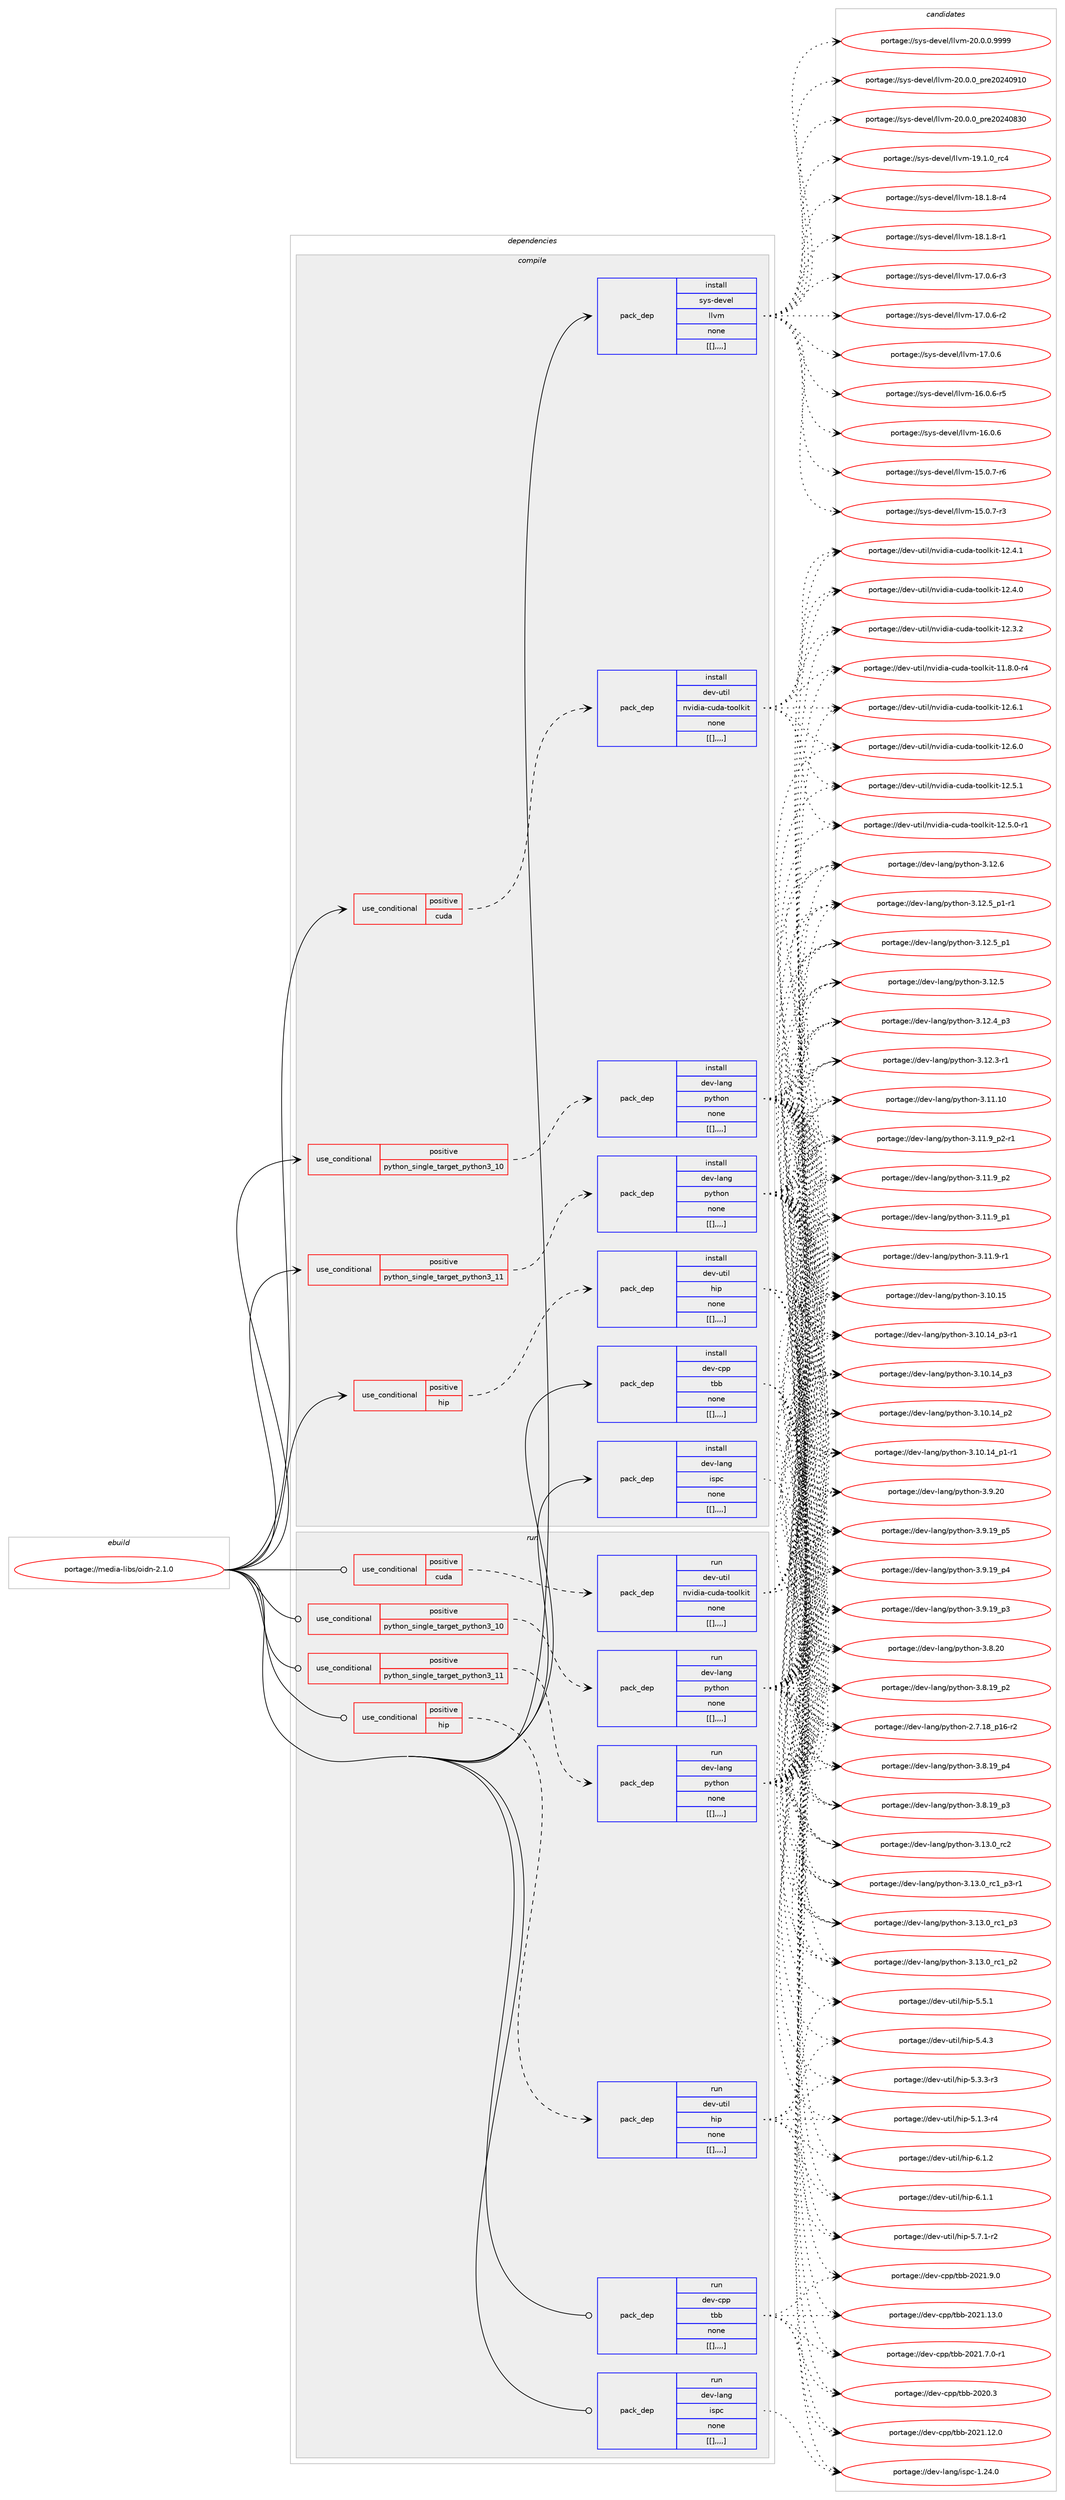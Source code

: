 digraph prolog {

# *************
# Graph options
# *************

newrank=true;
concentrate=true;
compound=true;
graph [rankdir=LR,fontname=Helvetica,fontsize=10,ranksep=1.5];#, ranksep=2.5, nodesep=0.2];
edge  [arrowhead=vee];
node  [fontname=Helvetica,fontsize=10];

# **********
# The ebuild
# **********

subgraph cluster_leftcol {
color=gray;
label=<<i>ebuild</i>>;
id [label="portage://media-libs/oidn-2.1.0", color=red, width=4, href="../media-libs/oidn-2.1.0.svg"];
}

# ****************
# The dependencies
# ****************

subgraph cluster_midcol {
color=gray;
label=<<i>dependencies</i>>;
subgraph cluster_compile {
fillcolor="#eeeeee";
style=filled;
label=<<i>compile</i>>;
subgraph cond80650 {
dependency320411 [label=<<TABLE BORDER="0" CELLBORDER="1" CELLSPACING="0" CELLPADDING="4"><TR><TD ROWSPAN="3" CELLPADDING="10">use_conditional</TD></TR><TR><TD>positive</TD></TR><TR><TD>cuda</TD></TR></TABLE>>, shape=none, color=red];
subgraph pack237226 {
dependency320412 [label=<<TABLE BORDER="0" CELLBORDER="1" CELLSPACING="0" CELLPADDING="4" WIDTH="220"><TR><TD ROWSPAN="6" CELLPADDING="30">pack_dep</TD></TR><TR><TD WIDTH="110">install</TD></TR><TR><TD>dev-util</TD></TR><TR><TD>nvidia-cuda-toolkit</TD></TR><TR><TD>none</TD></TR><TR><TD>[[],,,,]</TD></TR></TABLE>>, shape=none, color=blue];
}
dependency320411:e -> dependency320412:w [weight=20,style="dashed",arrowhead="vee"];
}
id:e -> dependency320411:w [weight=20,style="solid",arrowhead="vee"];
subgraph cond80651 {
dependency320413 [label=<<TABLE BORDER="0" CELLBORDER="1" CELLSPACING="0" CELLPADDING="4"><TR><TD ROWSPAN="3" CELLPADDING="10">use_conditional</TD></TR><TR><TD>positive</TD></TR><TR><TD>hip</TD></TR></TABLE>>, shape=none, color=red];
subgraph pack237227 {
dependency320414 [label=<<TABLE BORDER="0" CELLBORDER="1" CELLSPACING="0" CELLPADDING="4" WIDTH="220"><TR><TD ROWSPAN="6" CELLPADDING="30">pack_dep</TD></TR><TR><TD WIDTH="110">install</TD></TR><TR><TD>dev-util</TD></TR><TR><TD>hip</TD></TR><TR><TD>none</TD></TR><TR><TD>[[],,,,]</TD></TR></TABLE>>, shape=none, color=blue];
}
dependency320413:e -> dependency320414:w [weight=20,style="dashed",arrowhead="vee"];
}
id:e -> dependency320413:w [weight=20,style="solid",arrowhead="vee"];
subgraph cond80652 {
dependency320415 [label=<<TABLE BORDER="0" CELLBORDER="1" CELLSPACING="0" CELLPADDING="4"><TR><TD ROWSPAN="3" CELLPADDING="10">use_conditional</TD></TR><TR><TD>positive</TD></TR><TR><TD>python_single_target_python3_10</TD></TR></TABLE>>, shape=none, color=red];
subgraph pack237228 {
dependency320416 [label=<<TABLE BORDER="0" CELLBORDER="1" CELLSPACING="0" CELLPADDING="4" WIDTH="220"><TR><TD ROWSPAN="6" CELLPADDING="30">pack_dep</TD></TR><TR><TD WIDTH="110">install</TD></TR><TR><TD>dev-lang</TD></TR><TR><TD>python</TD></TR><TR><TD>none</TD></TR><TR><TD>[[],,,,]</TD></TR></TABLE>>, shape=none, color=blue];
}
dependency320415:e -> dependency320416:w [weight=20,style="dashed",arrowhead="vee"];
}
id:e -> dependency320415:w [weight=20,style="solid",arrowhead="vee"];
subgraph cond80653 {
dependency320417 [label=<<TABLE BORDER="0" CELLBORDER="1" CELLSPACING="0" CELLPADDING="4"><TR><TD ROWSPAN="3" CELLPADDING="10">use_conditional</TD></TR><TR><TD>positive</TD></TR><TR><TD>python_single_target_python3_11</TD></TR></TABLE>>, shape=none, color=red];
subgraph pack237229 {
dependency320418 [label=<<TABLE BORDER="0" CELLBORDER="1" CELLSPACING="0" CELLPADDING="4" WIDTH="220"><TR><TD ROWSPAN="6" CELLPADDING="30">pack_dep</TD></TR><TR><TD WIDTH="110">install</TD></TR><TR><TD>dev-lang</TD></TR><TR><TD>python</TD></TR><TR><TD>none</TD></TR><TR><TD>[[],,,,]</TD></TR></TABLE>>, shape=none, color=blue];
}
dependency320417:e -> dependency320418:w [weight=20,style="dashed",arrowhead="vee"];
}
id:e -> dependency320417:w [weight=20,style="solid",arrowhead="vee"];
subgraph pack237230 {
dependency320419 [label=<<TABLE BORDER="0" CELLBORDER="1" CELLSPACING="0" CELLPADDING="4" WIDTH="220"><TR><TD ROWSPAN="6" CELLPADDING="30">pack_dep</TD></TR><TR><TD WIDTH="110">install</TD></TR><TR><TD>dev-cpp</TD></TR><TR><TD>tbb</TD></TR><TR><TD>none</TD></TR><TR><TD>[[],,,,]</TD></TR></TABLE>>, shape=none, color=blue];
}
id:e -> dependency320419:w [weight=20,style="solid",arrowhead="vee"];
subgraph pack237231 {
dependency320420 [label=<<TABLE BORDER="0" CELLBORDER="1" CELLSPACING="0" CELLPADDING="4" WIDTH="220"><TR><TD ROWSPAN="6" CELLPADDING="30">pack_dep</TD></TR><TR><TD WIDTH="110">install</TD></TR><TR><TD>dev-lang</TD></TR><TR><TD>ispc</TD></TR><TR><TD>none</TD></TR><TR><TD>[[],,,,]</TD></TR></TABLE>>, shape=none, color=blue];
}
id:e -> dependency320420:w [weight=20,style="solid",arrowhead="vee"];
subgraph pack237232 {
dependency320421 [label=<<TABLE BORDER="0" CELLBORDER="1" CELLSPACING="0" CELLPADDING="4" WIDTH="220"><TR><TD ROWSPAN="6" CELLPADDING="30">pack_dep</TD></TR><TR><TD WIDTH="110">install</TD></TR><TR><TD>sys-devel</TD></TR><TR><TD>llvm</TD></TR><TR><TD>none</TD></TR><TR><TD>[[],,,,]</TD></TR></TABLE>>, shape=none, color=blue];
}
id:e -> dependency320421:w [weight=20,style="solid",arrowhead="vee"];
}
subgraph cluster_compileandrun {
fillcolor="#eeeeee";
style=filled;
label=<<i>compile and run</i>>;
}
subgraph cluster_run {
fillcolor="#eeeeee";
style=filled;
label=<<i>run</i>>;
subgraph cond80654 {
dependency320422 [label=<<TABLE BORDER="0" CELLBORDER="1" CELLSPACING="0" CELLPADDING="4"><TR><TD ROWSPAN="3" CELLPADDING="10">use_conditional</TD></TR><TR><TD>positive</TD></TR><TR><TD>cuda</TD></TR></TABLE>>, shape=none, color=red];
subgraph pack237233 {
dependency320423 [label=<<TABLE BORDER="0" CELLBORDER="1" CELLSPACING="0" CELLPADDING="4" WIDTH="220"><TR><TD ROWSPAN="6" CELLPADDING="30">pack_dep</TD></TR><TR><TD WIDTH="110">run</TD></TR><TR><TD>dev-util</TD></TR><TR><TD>nvidia-cuda-toolkit</TD></TR><TR><TD>none</TD></TR><TR><TD>[[],,,,]</TD></TR></TABLE>>, shape=none, color=blue];
}
dependency320422:e -> dependency320423:w [weight=20,style="dashed",arrowhead="vee"];
}
id:e -> dependency320422:w [weight=20,style="solid",arrowhead="odot"];
subgraph cond80655 {
dependency320424 [label=<<TABLE BORDER="0" CELLBORDER="1" CELLSPACING="0" CELLPADDING="4"><TR><TD ROWSPAN="3" CELLPADDING="10">use_conditional</TD></TR><TR><TD>positive</TD></TR><TR><TD>hip</TD></TR></TABLE>>, shape=none, color=red];
subgraph pack237234 {
dependency320425 [label=<<TABLE BORDER="0" CELLBORDER="1" CELLSPACING="0" CELLPADDING="4" WIDTH="220"><TR><TD ROWSPAN="6" CELLPADDING="30">pack_dep</TD></TR><TR><TD WIDTH="110">run</TD></TR><TR><TD>dev-util</TD></TR><TR><TD>hip</TD></TR><TR><TD>none</TD></TR><TR><TD>[[],,,,]</TD></TR></TABLE>>, shape=none, color=blue];
}
dependency320424:e -> dependency320425:w [weight=20,style="dashed",arrowhead="vee"];
}
id:e -> dependency320424:w [weight=20,style="solid",arrowhead="odot"];
subgraph cond80656 {
dependency320426 [label=<<TABLE BORDER="0" CELLBORDER="1" CELLSPACING="0" CELLPADDING="4"><TR><TD ROWSPAN="3" CELLPADDING="10">use_conditional</TD></TR><TR><TD>positive</TD></TR><TR><TD>python_single_target_python3_10</TD></TR></TABLE>>, shape=none, color=red];
subgraph pack237235 {
dependency320427 [label=<<TABLE BORDER="0" CELLBORDER="1" CELLSPACING="0" CELLPADDING="4" WIDTH="220"><TR><TD ROWSPAN="6" CELLPADDING="30">pack_dep</TD></TR><TR><TD WIDTH="110">run</TD></TR><TR><TD>dev-lang</TD></TR><TR><TD>python</TD></TR><TR><TD>none</TD></TR><TR><TD>[[],,,,]</TD></TR></TABLE>>, shape=none, color=blue];
}
dependency320426:e -> dependency320427:w [weight=20,style="dashed",arrowhead="vee"];
}
id:e -> dependency320426:w [weight=20,style="solid",arrowhead="odot"];
subgraph cond80657 {
dependency320428 [label=<<TABLE BORDER="0" CELLBORDER="1" CELLSPACING="0" CELLPADDING="4"><TR><TD ROWSPAN="3" CELLPADDING="10">use_conditional</TD></TR><TR><TD>positive</TD></TR><TR><TD>python_single_target_python3_11</TD></TR></TABLE>>, shape=none, color=red];
subgraph pack237236 {
dependency320429 [label=<<TABLE BORDER="0" CELLBORDER="1" CELLSPACING="0" CELLPADDING="4" WIDTH="220"><TR><TD ROWSPAN="6" CELLPADDING="30">pack_dep</TD></TR><TR><TD WIDTH="110">run</TD></TR><TR><TD>dev-lang</TD></TR><TR><TD>python</TD></TR><TR><TD>none</TD></TR><TR><TD>[[],,,,]</TD></TR></TABLE>>, shape=none, color=blue];
}
dependency320428:e -> dependency320429:w [weight=20,style="dashed",arrowhead="vee"];
}
id:e -> dependency320428:w [weight=20,style="solid",arrowhead="odot"];
subgraph pack237237 {
dependency320430 [label=<<TABLE BORDER="0" CELLBORDER="1" CELLSPACING="0" CELLPADDING="4" WIDTH="220"><TR><TD ROWSPAN="6" CELLPADDING="30">pack_dep</TD></TR><TR><TD WIDTH="110">run</TD></TR><TR><TD>dev-cpp</TD></TR><TR><TD>tbb</TD></TR><TR><TD>none</TD></TR><TR><TD>[[],,,,]</TD></TR></TABLE>>, shape=none, color=blue];
}
id:e -> dependency320430:w [weight=20,style="solid",arrowhead="odot"];
subgraph pack237238 {
dependency320431 [label=<<TABLE BORDER="0" CELLBORDER="1" CELLSPACING="0" CELLPADDING="4" WIDTH="220"><TR><TD ROWSPAN="6" CELLPADDING="30">pack_dep</TD></TR><TR><TD WIDTH="110">run</TD></TR><TR><TD>dev-lang</TD></TR><TR><TD>ispc</TD></TR><TR><TD>none</TD></TR><TR><TD>[[],,,,]</TD></TR></TABLE>>, shape=none, color=blue];
}
id:e -> dependency320431:w [weight=20,style="solid",arrowhead="odot"];
}
}

# **************
# The candidates
# **************

subgraph cluster_choices {
rank=same;
color=gray;
label=<<i>candidates</i>>;

subgraph choice237226 {
color=black;
nodesep=1;
choice1001011184511711610510847110118105100105974599117100974511611111110810710511645495046544649 [label="portage://dev-util/nvidia-cuda-toolkit-12.6.1", color=red, width=4,href="../dev-util/nvidia-cuda-toolkit-12.6.1.svg"];
choice1001011184511711610510847110118105100105974599117100974511611111110810710511645495046544648 [label="portage://dev-util/nvidia-cuda-toolkit-12.6.0", color=red, width=4,href="../dev-util/nvidia-cuda-toolkit-12.6.0.svg"];
choice1001011184511711610510847110118105100105974599117100974511611111110810710511645495046534649 [label="portage://dev-util/nvidia-cuda-toolkit-12.5.1", color=red, width=4,href="../dev-util/nvidia-cuda-toolkit-12.5.1.svg"];
choice10010111845117116105108471101181051001059745991171009745116111111108107105116454950465346484511449 [label="portage://dev-util/nvidia-cuda-toolkit-12.5.0-r1", color=red, width=4,href="../dev-util/nvidia-cuda-toolkit-12.5.0-r1.svg"];
choice1001011184511711610510847110118105100105974599117100974511611111110810710511645495046524649 [label="portage://dev-util/nvidia-cuda-toolkit-12.4.1", color=red, width=4,href="../dev-util/nvidia-cuda-toolkit-12.4.1.svg"];
choice1001011184511711610510847110118105100105974599117100974511611111110810710511645495046524648 [label="portage://dev-util/nvidia-cuda-toolkit-12.4.0", color=red, width=4,href="../dev-util/nvidia-cuda-toolkit-12.4.0.svg"];
choice1001011184511711610510847110118105100105974599117100974511611111110810710511645495046514650 [label="portage://dev-util/nvidia-cuda-toolkit-12.3.2", color=red, width=4,href="../dev-util/nvidia-cuda-toolkit-12.3.2.svg"];
choice10010111845117116105108471101181051001059745991171009745116111111108107105116454949465646484511452 [label="portage://dev-util/nvidia-cuda-toolkit-11.8.0-r4", color=red, width=4,href="../dev-util/nvidia-cuda-toolkit-11.8.0-r4.svg"];
dependency320412:e -> choice1001011184511711610510847110118105100105974599117100974511611111110810710511645495046544649:w [style=dotted,weight="100"];
dependency320412:e -> choice1001011184511711610510847110118105100105974599117100974511611111110810710511645495046544648:w [style=dotted,weight="100"];
dependency320412:e -> choice1001011184511711610510847110118105100105974599117100974511611111110810710511645495046534649:w [style=dotted,weight="100"];
dependency320412:e -> choice10010111845117116105108471101181051001059745991171009745116111111108107105116454950465346484511449:w [style=dotted,weight="100"];
dependency320412:e -> choice1001011184511711610510847110118105100105974599117100974511611111110810710511645495046524649:w [style=dotted,weight="100"];
dependency320412:e -> choice1001011184511711610510847110118105100105974599117100974511611111110810710511645495046524648:w [style=dotted,weight="100"];
dependency320412:e -> choice1001011184511711610510847110118105100105974599117100974511611111110810710511645495046514650:w [style=dotted,weight="100"];
dependency320412:e -> choice10010111845117116105108471101181051001059745991171009745116111111108107105116454949465646484511452:w [style=dotted,weight="100"];
}
subgraph choice237227 {
color=black;
nodesep=1;
choice1001011184511711610510847104105112455446494650 [label="portage://dev-util/hip-6.1.2", color=red, width=4,href="../dev-util/hip-6.1.2.svg"];
choice1001011184511711610510847104105112455446494649 [label="portage://dev-util/hip-6.1.1", color=red, width=4,href="../dev-util/hip-6.1.1.svg"];
choice10010111845117116105108471041051124553465546494511450 [label="portage://dev-util/hip-5.7.1-r2", color=red, width=4,href="../dev-util/hip-5.7.1-r2.svg"];
choice1001011184511711610510847104105112455346534649 [label="portage://dev-util/hip-5.5.1", color=red, width=4,href="../dev-util/hip-5.5.1.svg"];
choice1001011184511711610510847104105112455346524651 [label="portage://dev-util/hip-5.4.3", color=red, width=4,href="../dev-util/hip-5.4.3.svg"];
choice10010111845117116105108471041051124553465146514511451 [label="portage://dev-util/hip-5.3.3-r3", color=red, width=4,href="../dev-util/hip-5.3.3-r3.svg"];
choice10010111845117116105108471041051124553464946514511452 [label="portage://dev-util/hip-5.1.3-r4", color=red, width=4,href="../dev-util/hip-5.1.3-r4.svg"];
dependency320414:e -> choice1001011184511711610510847104105112455446494650:w [style=dotted,weight="100"];
dependency320414:e -> choice1001011184511711610510847104105112455446494649:w [style=dotted,weight="100"];
dependency320414:e -> choice10010111845117116105108471041051124553465546494511450:w [style=dotted,weight="100"];
dependency320414:e -> choice1001011184511711610510847104105112455346534649:w [style=dotted,weight="100"];
dependency320414:e -> choice1001011184511711610510847104105112455346524651:w [style=dotted,weight="100"];
dependency320414:e -> choice10010111845117116105108471041051124553465146514511451:w [style=dotted,weight="100"];
dependency320414:e -> choice10010111845117116105108471041051124553464946514511452:w [style=dotted,weight="100"];
}
subgraph choice237228 {
color=black;
nodesep=1;
choice10010111845108971101034711212111610411111045514649514648951149950 [label="portage://dev-lang/python-3.13.0_rc2", color=red, width=4,href="../dev-lang/python-3.13.0_rc2.svg"];
choice1001011184510897110103471121211161041111104551464951464895114994995112514511449 [label="portage://dev-lang/python-3.13.0_rc1_p3-r1", color=red, width=4,href="../dev-lang/python-3.13.0_rc1_p3-r1.svg"];
choice100101118451089711010347112121116104111110455146495146489511499499511251 [label="portage://dev-lang/python-3.13.0_rc1_p3", color=red, width=4,href="../dev-lang/python-3.13.0_rc1_p3.svg"];
choice100101118451089711010347112121116104111110455146495146489511499499511250 [label="portage://dev-lang/python-3.13.0_rc1_p2", color=red, width=4,href="../dev-lang/python-3.13.0_rc1_p2.svg"];
choice10010111845108971101034711212111610411111045514649504654 [label="portage://dev-lang/python-3.12.6", color=red, width=4,href="../dev-lang/python-3.12.6.svg"];
choice1001011184510897110103471121211161041111104551464950465395112494511449 [label="portage://dev-lang/python-3.12.5_p1-r1", color=red, width=4,href="../dev-lang/python-3.12.5_p1-r1.svg"];
choice100101118451089711010347112121116104111110455146495046539511249 [label="portage://dev-lang/python-3.12.5_p1", color=red, width=4,href="../dev-lang/python-3.12.5_p1.svg"];
choice10010111845108971101034711212111610411111045514649504653 [label="portage://dev-lang/python-3.12.5", color=red, width=4,href="../dev-lang/python-3.12.5.svg"];
choice100101118451089711010347112121116104111110455146495046529511251 [label="portage://dev-lang/python-3.12.4_p3", color=red, width=4,href="../dev-lang/python-3.12.4_p3.svg"];
choice100101118451089711010347112121116104111110455146495046514511449 [label="portage://dev-lang/python-3.12.3-r1", color=red, width=4,href="../dev-lang/python-3.12.3-r1.svg"];
choice1001011184510897110103471121211161041111104551464949464948 [label="portage://dev-lang/python-3.11.10", color=red, width=4,href="../dev-lang/python-3.11.10.svg"];
choice1001011184510897110103471121211161041111104551464949465795112504511449 [label="portage://dev-lang/python-3.11.9_p2-r1", color=red, width=4,href="../dev-lang/python-3.11.9_p2-r1.svg"];
choice100101118451089711010347112121116104111110455146494946579511250 [label="portage://dev-lang/python-3.11.9_p2", color=red, width=4,href="../dev-lang/python-3.11.9_p2.svg"];
choice100101118451089711010347112121116104111110455146494946579511249 [label="portage://dev-lang/python-3.11.9_p1", color=red, width=4,href="../dev-lang/python-3.11.9_p1.svg"];
choice100101118451089711010347112121116104111110455146494946574511449 [label="portage://dev-lang/python-3.11.9-r1", color=red, width=4,href="../dev-lang/python-3.11.9-r1.svg"];
choice1001011184510897110103471121211161041111104551464948464953 [label="portage://dev-lang/python-3.10.15", color=red, width=4,href="../dev-lang/python-3.10.15.svg"];
choice100101118451089711010347112121116104111110455146494846495295112514511449 [label="portage://dev-lang/python-3.10.14_p3-r1", color=red, width=4,href="../dev-lang/python-3.10.14_p3-r1.svg"];
choice10010111845108971101034711212111610411111045514649484649529511251 [label="portage://dev-lang/python-3.10.14_p3", color=red, width=4,href="../dev-lang/python-3.10.14_p3.svg"];
choice10010111845108971101034711212111610411111045514649484649529511250 [label="portage://dev-lang/python-3.10.14_p2", color=red, width=4,href="../dev-lang/python-3.10.14_p2.svg"];
choice100101118451089711010347112121116104111110455146494846495295112494511449 [label="portage://dev-lang/python-3.10.14_p1-r1", color=red, width=4,href="../dev-lang/python-3.10.14_p1-r1.svg"];
choice10010111845108971101034711212111610411111045514657465048 [label="portage://dev-lang/python-3.9.20", color=red, width=4,href="../dev-lang/python-3.9.20.svg"];
choice100101118451089711010347112121116104111110455146574649579511253 [label="portage://dev-lang/python-3.9.19_p5", color=red, width=4,href="../dev-lang/python-3.9.19_p5.svg"];
choice100101118451089711010347112121116104111110455146574649579511252 [label="portage://dev-lang/python-3.9.19_p4", color=red, width=4,href="../dev-lang/python-3.9.19_p4.svg"];
choice100101118451089711010347112121116104111110455146574649579511251 [label="portage://dev-lang/python-3.9.19_p3", color=red, width=4,href="../dev-lang/python-3.9.19_p3.svg"];
choice10010111845108971101034711212111610411111045514656465048 [label="portage://dev-lang/python-3.8.20", color=red, width=4,href="../dev-lang/python-3.8.20.svg"];
choice100101118451089711010347112121116104111110455146564649579511252 [label="portage://dev-lang/python-3.8.19_p4", color=red, width=4,href="../dev-lang/python-3.8.19_p4.svg"];
choice100101118451089711010347112121116104111110455146564649579511251 [label="portage://dev-lang/python-3.8.19_p3", color=red, width=4,href="../dev-lang/python-3.8.19_p3.svg"];
choice100101118451089711010347112121116104111110455146564649579511250 [label="portage://dev-lang/python-3.8.19_p2", color=red, width=4,href="../dev-lang/python-3.8.19_p2.svg"];
choice100101118451089711010347112121116104111110455046554649569511249544511450 [label="portage://dev-lang/python-2.7.18_p16-r2", color=red, width=4,href="../dev-lang/python-2.7.18_p16-r2.svg"];
dependency320416:e -> choice10010111845108971101034711212111610411111045514649514648951149950:w [style=dotted,weight="100"];
dependency320416:e -> choice1001011184510897110103471121211161041111104551464951464895114994995112514511449:w [style=dotted,weight="100"];
dependency320416:e -> choice100101118451089711010347112121116104111110455146495146489511499499511251:w [style=dotted,weight="100"];
dependency320416:e -> choice100101118451089711010347112121116104111110455146495146489511499499511250:w [style=dotted,weight="100"];
dependency320416:e -> choice10010111845108971101034711212111610411111045514649504654:w [style=dotted,weight="100"];
dependency320416:e -> choice1001011184510897110103471121211161041111104551464950465395112494511449:w [style=dotted,weight="100"];
dependency320416:e -> choice100101118451089711010347112121116104111110455146495046539511249:w [style=dotted,weight="100"];
dependency320416:e -> choice10010111845108971101034711212111610411111045514649504653:w [style=dotted,weight="100"];
dependency320416:e -> choice100101118451089711010347112121116104111110455146495046529511251:w [style=dotted,weight="100"];
dependency320416:e -> choice100101118451089711010347112121116104111110455146495046514511449:w [style=dotted,weight="100"];
dependency320416:e -> choice1001011184510897110103471121211161041111104551464949464948:w [style=dotted,weight="100"];
dependency320416:e -> choice1001011184510897110103471121211161041111104551464949465795112504511449:w [style=dotted,weight="100"];
dependency320416:e -> choice100101118451089711010347112121116104111110455146494946579511250:w [style=dotted,weight="100"];
dependency320416:e -> choice100101118451089711010347112121116104111110455146494946579511249:w [style=dotted,weight="100"];
dependency320416:e -> choice100101118451089711010347112121116104111110455146494946574511449:w [style=dotted,weight="100"];
dependency320416:e -> choice1001011184510897110103471121211161041111104551464948464953:w [style=dotted,weight="100"];
dependency320416:e -> choice100101118451089711010347112121116104111110455146494846495295112514511449:w [style=dotted,weight="100"];
dependency320416:e -> choice10010111845108971101034711212111610411111045514649484649529511251:w [style=dotted,weight="100"];
dependency320416:e -> choice10010111845108971101034711212111610411111045514649484649529511250:w [style=dotted,weight="100"];
dependency320416:e -> choice100101118451089711010347112121116104111110455146494846495295112494511449:w [style=dotted,weight="100"];
dependency320416:e -> choice10010111845108971101034711212111610411111045514657465048:w [style=dotted,weight="100"];
dependency320416:e -> choice100101118451089711010347112121116104111110455146574649579511253:w [style=dotted,weight="100"];
dependency320416:e -> choice100101118451089711010347112121116104111110455146574649579511252:w [style=dotted,weight="100"];
dependency320416:e -> choice100101118451089711010347112121116104111110455146574649579511251:w [style=dotted,weight="100"];
dependency320416:e -> choice10010111845108971101034711212111610411111045514656465048:w [style=dotted,weight="100"];
dependency320416:e -> choice100101118451089711010347112121116104111110455146564649579511252:w [style=dotted,weight="100"];
dependency320416:e -> choice100101118451089711010347112121116104111110455146564649579511251:w [style=dotted,weight="100"];
dependency320416:e -> choice100101118451089711010347112121116104111110455146564649579511250:w [style=dotted,weight="100"];
dependency320416:e -> choice100101118451089711010347112121116104111110455046554649569511249544511450:w [style=dotted,weight="100"];
}
subgraph choice237229 {
color=black;
nodesep=1;
choice10010111845108971101034711212111610411111045514649514648951149950 [label="portage://dev-lang/python-3.13.0_rc2", color=red, width=4,href="../dev-lang/python-3.13.0_rc2.svg"];
choice1001011184510897110103471121211161041111104551464951464895114994995112514511449 [label="portage://dev-lang/python-3.13.0_rc1_p3-r1", color=red, width=4,href="../dev-lang/python-3.13.0_rc1_p3-r1.svg"];
choice100101118451089711010347112121116104111110455146495146489511499499511251 [label="portage://dev-lang/python-3.13.0_rc1_p3", color=red, width=4,href="../dev-lang/python-3.13.0_rc1_p3.svg"];
choice100101118451089711010347112121116104111110455146495146489511499499511250 [label="portage://dev-lang/python-3.13.0_rc1_p2", color=red, width=4,href="../dev-lang/python-3.13.0_rc1_p2.svg"];
choice10010111845108971101034711212111610411111045514649504654 [label="portage://dev-lang/python-3.12.6", color=red, width=4,href="../dev-lang/python-3.12.6.svg"];
choice1001011184510897110103471121211161041111104551464950465395112494511449 [label="portage://dev-lang/python-3.12.5_p1-r1", color=red, width=4,href="../dev-lang/python-3.12.5_p1-r1.svg"];
choice100101118451089711010347112121116104111110455146495046539511249 [label="portage://dev-lang/python-3.12.5_p1", color=red, width=4,href="../dev-lang/python-3.12.5_p1.svg"];
choice10010111845108971101034711212111610411111045514649504653 [label="portage://dev-lang/python-3.12.5", color=red, width=4,href="../dev-lang/python-3.12.5.svg"];
choice100101118451089711010347112121116104111110455146495046529511251 [label="portage://dev-lang/python-3.12.4_p3", color=red, width=4,href="../dev-lang/python-3.12.4_p3.svg"];
choice100101118451089711010347112121116104111110455146495046514511449 [label="portage://dev-lang/python-3.12.3-r1", color=red, width=4,href="../dev-lang/python-3.12.3-r1.svg"];
choice1001011184510897110103471121211161041111104551464949464948 [label="portage://dev-lang/python-3.11.10", color=red, width=4,href="../dev-lang/python-3.11.10.svg"];
choice1001011184510897110103471121211161041111104551464949465795112504511449 [label="portage://dev-lang/python-3.11.9_p2-r1", color=red, width=4,href="../dev-lang/python-3.11.9_p2-r1.svg"];
choice100101118451089711010347112121116104111110455146494946579511250 [label="portage://dev-lang/python-3.11.9_p2", color=red, width=4,href="../dev-lang/python-3.11.9_p2.svg"];
choice100101118451089711010347112121116104111110455146494946579511249 [label="portage://dev-lang/python-3.11.9_p1", color=red, width=4,href="../dev-lang/python-3.11.9_p1.svg"];
choice100101118451089711010347112121116104111110455146494946574511449 [label="portage://dev-lang/python-3.11.9-r1", color=red, width=4,href="../dev-lang/python-3.11.9-r1.svg"];
choice1001011184510897110103471121211161041111104551464948464953 [label="portage://dev-lang/python-3.10.15", color=red, width=4,href="../dev-lang/python-3.10.15.svg"];
choice100101118451089711010347112121116104111110455146494846495295112514511449 [label="portage://dev-lang/python-3.10.14_p3-r1", color=red, width=4,href="../dev-lang/python-3.10.14_p3-r1.svg"];
choice10010111845108971101034711212111610411111045514649484649529511251 [label="portage://dev-lang/python-3.10.14_p3", color=red, width=4,href="../dev-lang/python-3.10.14_p3.svg"];
choice10010111845108971101034711212111610411111045514649484649529511250 [label="portage://dev-lang/python-3.10.14_p2", color=red, width=4,href="../dev-lang/python-3.10.14_p2.svg"];
choice100101118451089711010347112121116104111110455146494846495295112494511449 [label="portage://dev-lang/python-3.10.14_p1-r1", color=red, width=4,href="../dev-lang/python-3.10.14_p1-r1.svg"];
choice10010111845108971101034711212111610411111045514657465048 [label="portage://dev-lang/python-3.9.20", color=red, width=4,href="../dev-lang/python-3.9.20.svg"];
choice100101118451089711010347112121116104111110455146574649579511253 [label="portage://dev-lang/python-3.9.19_p5", color=red, width=4,href="../dev-lang/python-3.9.19_p5.svg"];
choice100101118451089711010347112121116104111110455146574649579511252 [label="portage://dev-lang/python-3.9.19_p4", color=red, width=4,href="../dev-lang/python-3.9.19_p4.svg"];
choice100101118451089711010347112121116104111110455146574649579511251 [label="portage://dev-lang/python-3.9.19_p3", color=red, width=4,href="../dev-lang/python-3.9.19_p3.svg"];
choice10010111845108971101034711212111610411111045514656465048 [label="portage://dev-lang/python-3.8.20", color=red, width=4,href="../dev-lang/python-3.8.20.svg"];
choice100101118451089711010347112121116104111110455146564649579511252 [label="portage://dev-lang/python-3.8.19_p4", color=red, width=4,href="../dev-lang/python-3.8.19_p4.svg"];
choice100101118451089711010347112121116104111110455146564649579511251 [label="portage://dev-lang/python-3.8.19_p3", color=red, width=4,href="../dev-lang/python-3.8.19_p3.svg"];
choice100101118451089711010347112121116104111110455146564649579511250 [label="portage://dev-lang/python-3.8.19_p2", color=red, width=4,href="../dev-lang/python-3.8.19_p2.svg"];
choice100101118451089711010347112121116104111110455046554649569511249544511450 [label="portage://dev-lang/python-2.7.18_p16-r2", color=red, width=4,href="../dev-lang/python-2.7.18_p16-r2.svg"];
dependency320418:e -> choice10010111845108971101034711212111610411111045514649514648951149950:w [style=dotted,weight="100"];
dependency320418:e -> choice1001011184510897110103471121211161041111104551464951464895114994995112514511449:w [style=dotted,weight="100"];
dependency320418:e -> choice100101118451089711010347112121116104111110455146495146489511499499511251:w [style=dotted,weight="100"];
dependency320418:e -> choice100101118451089711010347112121116104111110455146495146489511499499511250:w [style=dotted,weight="100"];
dependency320418:e -> choice10010111845108971101034711212111610411111045514649504654:w [style=dotted,weight="100"];
dependency320418:e -> choice1001011184510897110103471121211161041111104551464950465395112494511449:w [style=dotted,weight="100"];
dependency320418:e -> choice100101118451089711010347112121116104111110455146495046539511249:w [style=dotted,weight="100"];
dependency320418:e -> choice10010111845108971101034711212111610411111045514649504653:w [style=dotted,weight="100"];
dependency320418:e -> choice100101118451089711010347112121116104111110455146495046529511251:w [style=dotted,weight="100"];
dependency320418:e -> choice100101118451089711010347112121116104111110455146495046514511449:w [style=dotted,weight="100"];
dependency320418:e -> choice1001011184510897110103471121211161041111104551464949464948:w [style=dotted,weight="100"];
dependency320418:e -> choice1001011184510897110103471121211161041111104551464949465795112504511449:w [style=dotted,weight="100"];
dependency320418:e -> choice100101118451089711010347112121116104111110455146494946579511250:w [style=dotted,weight="100"];
dependency320418:e -> choice100101118451089711010347112121116104111110455146494946579511249:w [style=dotted,weight="100"];
dependency320418:e -> choice100101118451089711010347112121116104111110455146494946574511449:w [style=dotted,weight="100"];
dependency320418:e -> choice1001011184510897110103471121211161041111104551464948464953:w [style=dotted,weight="100"];
dependency320418:e -> choice100101118451089711010347112121116104111110455146494846495295112514511449:w [style=dotted,weight="100"];
dependency320418:e -> choice10010111845108971101034711212111610411111045514649484649529511251:w [style=dotted,weight="100"];
dependency320418:e -> choice10010111845108971101034711212111610411111045514649484649529511250:w [style=dotted,weight="100"];
dependency320418:e -> choice100101118451089711010347112121116104111110455146494846495295112494511449:w [style=dotted,weight="100"];
dependency320418:e -> choice10010111845108971101034711212111610411111045514657465048:w [style=dotted,weight="100"];
dependency320418:e -> choice100101118451089711010347112121116104111110455146574649579511253:w [style=dotted,weight="100"];
dependency320418:e -> choice100101118451089711010347112121116104111110455146574649579511252:w [style=dotted,weight="100"];
dependency320418:e -> choice100101118451089711010347112121116104111110455146574649579511251:w [style=dotted,weight="100"];
dependency320418:e -> choice10010111845108971101034711212111610411111045514656465048:w [style=dotted,weight="100"];
dependency320418:e -> choice100101118451089711010347112121116104111110455146564649579511252:w [style=dotted,weight="100"];
dependency320418:e -> choice100101118451089711010347112121116104111110455146564649579511251:w [style=dotted,weight="100"];
dependency320418:e -> choice100101118451089711010347112121116104111110455146564649579511250:w [style=dotted,weight="100"];
dependency320418:e -> choice100101118451089711010347112121116104111110455046554649569511249544511450:w [style=dotted,weight="100"];
}
subgraph choice237230 {
color=black;
nodesep=1;
choice100101118459911211247116989845504850494649514648 [label="portage://dev-cpp/tbb-2021.13.0", color=red, width=4,href="../dev-cpp/tbb-2021.13.0.svg"];
choice100101118459911211247116989845504850494649504648 [label="portage://dev-cpp/tbb-2021.12.0", color=red, width=4,href="../dev-cpp/tbb-2021.12.0.svg"];
choice1001011184599112112471169898455048504946574648 [label="portage://dev-cpp/tbb-2021.9.0", color=red, width=4,href="../dev-cpp/tbb-2021.9.0.svg"];
choice10010111845991121124711698984550485049465546484511449 [label="portage://dev-cpp/tbb-2021.7.0-r1", color=red, width=4,href="../dev-cpp/tbb-2021.7.0-r1.svg"];
choice100101118459911211247116989845504850484651 [label="portage://dev-cpp/tbb-2020.3", color=red, width=4,href="../dev-cpp/tbb-2020.3.svg"];
dependency320419:e -> choice100101118459911211247116989845504850494649514648:w [style=dotted,weight="100"];
dependency320419:e -> choice100101118459911211247116989845504850494649504648:w [style=dotted,weight="100"];
dependency320419:e -> choice1001011184599112112471169898455048504946574648:w [style=dotted,weight="100"];
dependency320419:e -> choice10010111845991121124711698984550485049465546484511449:w [style=dotted,weight="100"];
dependency320419:e -> choice100101118459911211247116989845504850484651:w [style=dotted,weight="100"];
}
subgraph choice237231 {
color=black;
nodesep=1;
choice1001011184510897110103471051151129945494650524648 [label="portage://dev-lang/ispc-1.24.0", color=red, width=4,href="../dev-lang/ispc-1.24.0.svg"];
dependency320420:e -> choice1001011184510897110103471051151129945494650524648:w [style=dotted,weight="100"];
}
subgraph choice237232 {
color=black;
nodesep=1;
choice1151211154510010111810110847108108118109455048464846484657575757 [label="portage://sys-devel/llvm-20.0.0.9999", color=red, width=4,href="../sys-devel/llvm-20.0.0.9999.svg"];
choice115121115451001011181011084710810811810945504846484648951121141015048505248574948 [label="portage://sys-devel/llvm-20.0.0_pre20240910", color=red, width=4,href="../sys-devel/llvm-20.0.0_pre20240910.svg"];
choice115121115451001011181011084710810811810945504846484648951121141015048505248565148 [label="portage://sys-devel/llvm-20.0.0_pre20240830", color=red, width=4,href="../sys-devel/llvm-20.0.0_pre20240830.svg"];
choice115121115451001011181011084710810811810945495746494648951149952 [label="portage://sys-devel/llvm-19.1.0_rc4", color=red, width=4,href="../sys-devel/llvm-19.1.0_rc4.svg"];
choice1151211154510010111810110847108108118109454956464946564511452 [label="portage://sys-devel/llvm-18.1.8-r4", color=red, width=4,href="../sys-devel/llvm-18.1.8-r4.svg"];
choice1151211154510010111810110847108108118109454956464946564511449 [label="portage://sys-devel/llvm-18.1.8-r1", color=red, width=4,href="../sys-devel/llvm-18.1.8-r1.svg"];
choice1151211154510010111810110847108108118109454955464846544511451 [label="portage://sys-devel/llvm-17.0.6-r3", color=red, width=4,href="../sys-devel/llvm-17.0.6-r3.svg"];
choice1151211154510010111810110847108108118109454955464846544511450 [label="portage://sys-devel/llvm-17.0.6-r2", color=red, width=4,href="../sys-devel/llvm-17.0.6-r2.svg"];
choice115121115451001011181011084710810811810945495546484654 [label="portage://sys-devel/llvm-17.0.6", color=red, width=4,href="../sys-devel/llvm-17.0.6.svg"];
choice1151211154510010111810110847108108118109454954464846544511453 [label="portage://sys-devel/llvm-16.0.6-r5", color=red, width=4,href="../sys-devel/llvm-16.0.6-r5.svg"];
choice115121115451001011181011084710810811810945495446484654 [label="portage://sys-devel/llvm-16.0.6", color=red, width=4,href="../sys-devel/llvm-16.0.6.svg"];
choice1151211154510010111810110847108108118109454953464846554511454 [label="portage://sys-devel/llvm-15.0.7-r6", color=red, width=4,href="../sys-devel/llvm-15.0.7-r6.svg"];
choice1151211154510010111810110847108108118109454953464846554511451 [label="portage://sys-devel/llvm-15.0.7-r3", color=red, width=4,href="../sys-devel/llvm-15.0.7-r3.svg"];
dependency320421:e -> choice1151211154510010111810110847108108118109455048464846484657575757:w [style=dotted,weight="100"];
dependency320421:e -> choice115121115451001011181011084710810811810945504846484648951121141015048505248574948:w [style=dotted,weight="100"];
dependency320421:e -> choice115121115451001011181011084710810811810945504846484648951121141015048505248565148:w [style=dotted,weight="100"];
dependency320421:e -> choice115121115451001011181011084710810811810945495746494648951149952:w [style=dotted,weight="100"];
dependency320421:e -> choice1151211154510010111810110847108108118109454956464946564511452:w [style=dotted,weight="100"];
dependency320421:e -> choice1151211154510010111810110847108108118109454956464946564511449:w [style=dotted,weight="100"];
dependency320421:e -> choice1151211154510010111810110847108108118109454955464846544511451:w [style=dotted,weight="100"];
dependency320421:e -> choice1151211154510010111810110847108108118109454955464846544511450:w [style=dotted,weight="100"];
dependency320421:e -> choice115121115451001011181011084710810811810945495546484654:w [style=dotted,weight="100"];
dependency320421:e -> choice1151211154510010111810110847108108118109454954464846544511453:w [style=dotted,weight="100"];
dependency320421:e -> choice115121115451001011181011084710810811810945495446484654:w [style=dotted,weight="100"];
dependency320421:e -> choice1151211154510010111810110847108108118109454953464846554511454:w [style=dotted,weight="100"];
dependency320421:e -> choice1151211154510010111810110847108108118109454953464846554511451:w [style=dotted,weight="100"];
}
subgraph choice237233 {
color=black;
nodesep=1;
choice1001011184511711610510847110118105100105974599117100974511611111110810710511645495046544649 [label="portage://dev-util/nvidia-cuda-toolkit-12.6.1", color=red, width=4,href="../dev-util/nvidia-cuda-toolkit-12.6.1.svg"];
choice1001011184511711610510847110118105100105974599117100974511611111110810710511645495046544648 [label="portage://dev-util/nvidia-cuda-toolkit-12.6.0", color=red, width=4,href="../dev-util/nvidia-cuda-toolkit-12.6.0.svg"];
choice1001011184511711610510847110118105100105974599117100974511611111110810710511645495046534649 [label="portage://dev-util/nvidia-cuda-toolkit-12.5.1", color=red, width=4,href="../dev-util/nvidia-cuda-toolkit-12.5.1.svg"];
choice10010111845117116105108471101181051001059745991171009745116111111108107105116454950465346484511449 [label="portage://dev-util/nvidia-cuda-toolkit-12.5.0-r1", color=red, width=4,href="../dev-util/nvidia-cuda-toolkit-12.5.0-r1.svg"];
choice1001011184511711610510847110118105100105974599117100974511611111110810710511645495046524649 [label="portage://dev-util/nvidia-cuda-toolkit-12.4.1", color=red, width=4,href="../dev-util/nvidia-cuda-toolkit-12.4.1.svg"];
choice1001011184511711610510847110118105100105974599117100974511611111110810710511645495046524648 [label="portage://dev-util/nvidia-cuda-toolkit-12.4.0", color=red, width=4,href="../dev-util/nvidia-cuda-toolkit-12.4.0.svg"];
choice1001011184511711610510847110118105100105974599117100974511611111110810710511645495046514650 [label="portage://dev-util/nvidia-cuda-toolkit-12.3.2", color=red, width=4,href="../dev-util/nvidia-cuda-toolkit-12.3.2.svg"];
choice10010111845117116105108471101181051001059745991171009745116111111108107105116454949465646484511452 [label="portage://dev-util/nvidia-cuda-toolkit-11.8.0-r4", color=red, width=4,href="../dev-util/nvidia-cuda-toolkit-11.8.0-r4.svg"];
dependency320423:e -> choice1001011184511711610510847110118105100105974599117100974511611111110810710511645495046544649:w [style=dotted,weight="100"];
dependency320423:e -> choice1001011184511711610510847110118105100105974599117100974511611111110810710511645495046544648:w [style=dotted,weight="100"];
dependency320423:e -> choice1001011184511711610510847110118105100105974599117100974511611111110810710511645495046534649:w [style=dotted,weight="100"];
dependency320423:e -> choice10010111845117116105108471101181051001059745991171009745116111111108107105116454950465346484511449:w [style=dotted,weight="100"];
dependency320423:e -> choice1001011184511711610510847110118105100105974599117100974511611111110810710511645495046524649:w [style=dotted,weight="100"];
dependency320423:e -> choice1001011184511711610510847110118105100105974599117100974511611111110810710511645495046524648:w [style=dotted,weight="100"];
dependency320423:e -> choice1001011184511711610510847110118105100105974599117100974511611111110810710511645495046514650:w [style=dotted,weight="100"];
dependency320423:e -> choice10010111845117116105108471101181051001059745991171009745116111111108107105116454949465646484511452:w [style=dotted,weight="100"];
}
subgraph choice237234 {
color=black;
nodesep=1;
choice1001011184511711610510847104105112455446494650 [label="portage://dev-util/hip-6.1.2", color=red, width=4,href="../dev-util/hip-6.1.2.svg"];
choice1001011184511711610510847104105112455446494649 [label="portage://dev-util/hip-6.1.1", color=red, width=4,href="../dev-util/hip-6.1.1.svg"];
choice10010111845117116105108471041051124553465546494511450 [label="portage://dev-util/hip-5.7.1-r2", color=red, width=4,href="../dev-util/hip-5.7.1-r2.svg"];
choice1001011184511711610510847104105112455346534649 [label="portage://dev-util/hip-5.5.1", color=red, width=4,href="../dev-util/hip-5.5.1.svg"];
choice1001011184511711610510847104105112455346524651 [label="portage://dev-util/hip-5.4.3", color=red, width=4,href="../dev-util/hip-5.4.3.svg"];
choice10010111845117116105108471041051124553465146514511451 [label="portage://dev-util/hip-5.3.3-r3", color=red, width=4,href="../dev-util/hip-5.3.3-r3.svg"];
choice10010111845117116105108471041051124553464946514511452 [label="portage://dev-util/hip-5.1.3-r4", color=red, width=4,href="../dev-util/hip-5.1.3-r4.svg"];
dependency320425:e -> choice1001011184511711610510847104105112455446494650:w [style=dotted,weight="100"];
dependency320425:e -> choice1001011184511711610510847104105112455446494649:w [style=dotted,weight="100"];
dependency320425:e -> choice10010111845117116105108471041051124553465546494511450:w [style=dotted,weight="100"];
dependency320425:e -> choice1001011184511711610510847104105112455346534649:w [style=dotted,weight="100"];
dependency320425:e -> choice1001011184511711610510847104105112455346524651:w [style=dotted,weight="100"];
dependency320425:e -> choice10010111845117116105108471041051124553465146514511451:w [style=dotted,weight="100"];
dependency320425:e -> choice10010111845117116105108471041051124553464946514511452:w [style=dotted,weight="100"];
}
subgraph choice237235 {
color=black;
nodesep=1;
choice10010111845108971101034711212111610411111045514649514648951149950 [label="portage://dev-lang/python-3.13.0_rc2", color=red, width=4,href="../dev-lang/python-3.13.0_rc2.svg"];
choice1001011184510897110103471121211161041111104551464951464895114994995112514511449 [label="portage://dev-lang/python-3.13.0_rc1_p3-r1", color=red, width=4,href="../dev-lang/python-3.13.0_rc1_p3-r1.svg"];
choice100101118451089711010347112121116104111110455146495146489511499499511251 [label="portage://dev-lang/python-3.13.0_rc1_p3", color=red, width=4,href="../dev-lang/python-3.13.0_rc1_p3.svg"];
choice100101118451089711010347112121116104111110455146495146489511499499511250 [label="portage://dev-lang/python-3.13.0_rc1_p2", color=red, width=4,href="../dev-lang/python-3.13.0_rc1_p2.svg"];
choice10010111845108971101034711212111610411111045514649504654 [label="portage://dev-lang/python-3.12.6", color=red, width=4,href="../dev-lang/python-3.12.6.svg"];
choice1001011184510897110103471121211161041111104551464950465395112494511449 [label="portage://dev-lang/python-3.12.5_p1-r1", color=red, width=4,href="../dev-lang/python-3.12.5_p1-r1.svg"];
choice100101118451089711010347112121116104111110455146495046539511249 [label="portage://dev-lang/python-3.12.5_p1", color=red, width=4,href="../dev-lang/python-3.12.5_p1.svg"];
choice10010111845108971101034711212111610411111045514649504653 [label="portage://dev-lang/python-3.12.5", color=red, width=4,href="../dev-lang/python-3.12.5.svg"];
choice100101118451089711010347112121116104111110455146495046529511251 [label="portage://dev-lang/python-3.12.4_p3", color=red, width=4,href="../dev-lang/python-3.12.4_p3.svg"];
choice100101118451089711010347112121116104111110455146495046514511449 [label="portage://dev-lang/python-3.12.3-r1", color=red, width=4,href="../dev-lang/python-3.12.3-r1.svg"];
choice1001011184510897110103471121211161041111104551464949464948 [label="portage://dev-lang/python-3.11.10", color=red, width=4,href="../dev-lang/python-3.11.10.svg"];
choice1001011184510897110103471121211161041111104551464949465795112504511449 [label="portage://dev-lang/python-3.11.9_p2-r1", color=red, width=4,href="../dev-lang/python-3.11.9_p2-r1.svg"];
choice100101118451089711010347112121116104111110455146494946579511250 [label="portage://dev-lang/python-3.11.9_p2", color=red, width=4,href="../dev-lang/python-3.11.9_p2.svg"];
choice100101118451089711010347112121116104111110455146494946579511249 [label="portage://dev-lang/python-3.11.9_p1", color=red, width=4,href="../dev-lang/python-3.11.9_p1.svg"];
choice100101118451089711010347112121116104111110455146494946574511449 [label="portage://dev-lang/python-3.11.9-r1", color=red, width=4,href="../dev-lang/python-3.11.9-r1.svg"];
choice1001011184510897110103471121211161041111104551464948464953 [label="portage://dev-lang/python-3.10.15", color=red, width=4,href="../dev-lang/python-3.10.15.svg"];
choice100101118451089711010347112121116104111110455146494846495295112514511449 [label="portage://dev-lang/python-3.10.14_p3-r1", color=red, width=4,href="../dev-lang/python-3.10.14_p3-r1.svg"];
choice10010111845108971101034711212111610411111045514649484649529511251 [label="portage://dev-lang/python-3.10.14_p3", color=red, width=4,href="../dev-lang/python-3.10.14_p3.svg"];
choice10010111845108971101034711212111610411111045514649484649529511250 [label="portage://dev-lang/python-3.10.14_p2", color=red, width=4,href="../dev-lang/python-3.10.14_p2.svg"];
choice100101118451089711010347112121116104111110455146494846495295112494511449 [label="portage://dev-lang/python-3.10.14_p1-r1", color=red, width=4,href="../dev-lang/python-3.10.14_p1-r1.svg"];
choice10010111845108971101034711212111610411111045514657465048 [label="portage://dev-lang/python-3.9.20", color=red, width=4,href="../dev-lang/python-3.9.20.svg"];
choice100101118451089711010347112121116104111110455146574649579511253 [label="portage://dev-lang/python-3.9.19_p5", color=red, width=4,href="../dev-lang/python-3.9.19_p5.svg"];
choice100101118451089711010347112121116104111110455146574649579511252 [label="portage://dev-lang/python-3.9.19_p4", color=red, width=4,href="../dev-lang/python-3.9.19_p4.svg"];
choice100101118451089711010347112121116104111110455146574649579511251 [label="portage://dev-lang/python-3.9.19_p3", color=red, width=4,href="../dev-lang/python-3.9.19_p3.svg"];
choice10010111845108971101034711212111610411111045514656465048 [label="portage://dev-lang/python-3.8.20", color=red, width=4,href="../dev-lang/python-3.8.20.svg"];
choice100101118451089711010347112121116104111110455146564649579511252 [label="portage://dev-lang/python-3.8.19_p4", color=red, width=4,href="../dev-lang/python-3.8.19_p4.svg"];
choice100101118451089711010347112121116104111110455146564649579511251 [label="portage://dev-lang/python-3.8.19_p3", color=red, width=4,href="../dev-lang/python-3.8.19_p3.svg"];
choice100101118451089711010347112121116104111110455146564649579511250 [label="portage://dev-lang/python-3.8.19_p2", color=red, width=4,href="../dev-lang/python-3.8.19_p2.svg"];
choice100101118451089711010347112121116104111110455046554649569511249544511450 [label="portage://dev-lang/python-2.7.18_p16-r2", color=red, width=4,href="../dev-lang/python-2.7.18_p16-r2.svg"];
dependency320427:e -> choice10010111845108971101034711212111610411111045514649514648951149950:w [style=dotted,weight="100"];
dependency320427:e -> choice1001011184510897110103471121211161041111104551464951464895114994995112514511449:w [style=dotted,weight="100"];
dependency320427:e -> choice100101118451089711010347112121116104111110455146495146489511499499511251:w [style=dotted,weight="100"];
dependency320427:e -> choice100101118451089711010347112121116104111110455146495146489511499499511250:w [style=dotted,weight="100"];
dependency320427:e -> choice10010111845108971101034711212111610411111045514649504654:w [style=dotted,weight="100"];
dependency320427:e -> choice1001011184510897110103471121211161041111104551464950465395112494511449:w [style=dotted,weight="100"];
dependency320427:e -> choice100101118451089711010347112121116104111110455146495046539511249:w [style=dotted,weight="100"];
dependency320427:e -> choice10010111845108971101034711212111610411111045514649504653:w [style=dotted,weight="100"];
dependency320427:e -> choice100101118451089711010347112121116104111110455146495046529511251:w [style=dotted,weight="100"];
dependency320427:e -> choice100101118451089711010347112121116104111110455146495046514511449:w [style=dotted,weight="100"];
dependency320427:e -> choice1001011184510897110103471121211161041111104551464949464948:w [style=dotted,weight="100"];
dependency320427:e -> choice1001011184510897110103471121211161041111104551464949465795112504511449:w [style=dotted,weight="100"];
dependency320427:e -> choice100101118451089711010347112121116104111110455146494946579511250:w [style=dotted,weight="100"];
dependency320427:e -> choice100101118451089711010347112121116104111110455146494946579511249:w [style=dotted,weight="100"];
dependency320427:e -> choice100101118451089711010347112121116104111110455146494946574511449:w [style=dotted,weight="100"];
dependency320427:e -> choice1001011184510897110103471121211161041111104551464948464953:w [style=dotted,weight="100"];
dependency320427:e -> choice100101118451089711010347112121116104111110455146494846495295112514511449:w [style=dotted,weight="100"];
dependency320427:e -> choice10010111845108971101034711212111610411111045514649484649529511251:w [style=dotted,weight="100"];
dependency320427:e -> choice10010111845108971101034711212111610411111045514649484649529511250:w [style=dotted,weight="100"];
dependency320427:e -> choice100101118451089711010347112121116104111110455146494846495295112494511449:w [style=dotted,weight="100"];
dependency320427:e -> choice10010111845108971101034711212111610411111045514657465048:w [style=dotted,weight="100"];
dependency320427:e -> choice100101118451089711010347112121116104111110455146574649579511253:w [style=dotted,weight="100"];
dependency320427:e -> choice100101118451089711010347112121116104111110455146574649579511252:w [style=dotted,weight="100"];
dependency320427:e -> choice100101118451089711010347112121116104111110455146574649579511251:w [style=dotted,weight="100"];
dependency320427:e -> choice10010111845108971101034711212111610411111045514656465048:w [style=dotted,weight="100"];
dependency320427:e -> choice100101118451089711010347112121116104111110455146564649579511252:w [style=dotted,weight="100"];
dependency320427:e -> choice100101118451089711010347112121116104111110455146564649579511251:w [style=dotted,weight="100"];
dependency320427:e -> choice100101118451089711010347112121116104111110455146564649579511250:w [style=dotted,weight="100"];
dependency320427:e -> choice100101118451089711010347112121116104111110455046554649569511249544511450:w [style=dotted,weight="100"];
}
subgraph choice237236 {
color=black;
nodesep=1;
choice10010111845108971101034711212111610411111045514649514648951149950 [label="portage://dev-lang/python-3.13.0_rc2", color=red, width=4,href="../dev-lang/python-3.13.0_rc2.svg"];
choice1001011184510897110103471121211161041111104551464951464895114994995112514511449 [label="portage://dev-lang/python-3.13.0_rc1_p3-r1", color=red, width=4,href="../dev-lang/python-3.13.0_rc1_p3-r1.svg"];
choice100101118451089711010347112121116104111110455146495146489511499499511251 [label="portage://dev-lang/python-3.13.0_rc1_p3", color=red, width=4,href="../dev-lang/python-3.13.0_rc1_p3.svg"];
choice100101118451089711010347112121116104111110455146495146489511499499511250 [label="portage://dev-lang/python-3.13.0_rc1_p2", color=red, width=4,href="../dev-lang/python-3.13.0_rc1_p2.svg"];
choice10010111845108971101034711212111610411111045514649504654 [label="portage://dev-lang/python-3.12.6", color=red, width=4,href="../dev-lang/python-3.12.6.svg"];
choice1001011184510897110103471121211161041111104551464950465395112494511449 [label="portage://dev-lang/python-3.12.5_p1-r1", color=red, width=4,href="../dev-lang/python-3.12.5_p1-r1.svg"];
choice100101118451089711010347112121116104111110455146495046539511249 [label="portage://dev-lang/python-3.12.5_p1", color=red, width=4,href="../dev-lang/python-3.12.5_p1.svg"];
choice10010111845108971101034711212111610411111045514649504653 [label="portage://dev-lang/python-3.12.5", color=red, width=4,href="../dev-lang/python-3.12.5.svg"];
choice100101118451089711010347112121116104111110455146495046529511251 [label="portage://dev-lang/python-3.12.4_p3", color=red, width=4,href="../dev-lang/python-3.12.4_p3.svg"];
choice100101118451089711010347112121116104111110455146495046514511449 [label="portage://dev-lang/python-3.12.3-r1", color=red, width=4,href="../dev-lang/python-3.12.3-r1.svg"];
choice1001011184510897110103471121211161041111104551464949464948 [label="portage://dev-lang/python-3.11.10", color=red, width=4,href="../dev-lang/python-3.11.10.svg"];
choice1001011184510897110103471121211161041111104551464949465795112504511449 [label="portage://dev-lang/python-3.11.9_p2-r1", color=red, width=4,href="../dev-lang/python-3.11.9_p2-r1.svg"];
choice100101118451089711010347112121116104111110455146494946579511250 [label="portage://dev-lang/python-3.11.9_p2", color=red, width=4,href="../dev-lang/python-3.11.9_p2.svg"];
choice100101118451089711010347112121116104111110455146494946579511249 [label="portage://dev-lang/python-3.11.9_p1", color=red, width=4,href="../dev-lang/python-3.11.9_p1.svg"];
choice100101118451089711010347112121116104111110455146494946574511449 [label="portage://dev-lang/python-3.11.9-r1", color=red, width=4,href="../dev-lang/python-3.11.9-r1.svg"];
choice1001011184510897110103471121211161041111104551464948464953 [label="portage://dev-lang/python-3.10.15", color=red, width=4,href="../dev-lang/python-3.10.15.svg"];
choice100101118451089711010347112121116104111110455146494846495295112514511449 [label="portage://dev-lang/python-3.10.14_p3-r1", color=red, width=4,href="../dev-lang/python-3.10.14_p3-r1.svg"];
choice10010111845108971101034711212111610411111045514649484649529511251 [label="portage://dev-lang/python-3.10.14_p3", color=red, width=4,href="../dev-lang/python-3.10.14_p3.svg"];
choice10010111845108971101034711212111610411111045514649484649529511250 [label="portage://dev-lang/python-3.10.14_p2", color=red, width=4,href="../dev-lang/python-3.10.14_p2.svg"];
choice100101118451089711010347112121116104111110455146494846495295112494511449 [label="portage://dev-lang/python-3.10.14_p1-r1", color=red, width=4,href="../dev-lang/python-3.10.14_p1-r1.svg"];
choice10010111845108971101034711212111610411111045514657465048 [label="portage://dev-lang/python-3.9.20", color=red, width=4,href="../dev-lang/python-3.9.20.svg"];
choice100101118451089711010347112121116104111110455146574649579511253 [label="portage://dev-lang/python-3.9.19_p5", color=red, width=4,href="../dev-lang/python-3.9.19_p5.svg"];
choice100101118451089711010347112121116104111110455146574649579511252 [label="portage://dev-lang/python-3.9.19_p4", color=red, width=4,href="../dev-lang/python-3.9.19_p4.svg"];
choice100101118451089711010347112121116104111110455146574649579511251 [label="portage://dev-lang/python-3.9.19_p3", color=red, width=4,href="../dev-lang/python-3.9.19_p3.svg"];
choice10010111845108971101034711212111610411111045514656465048 [label="portage://dev-lang/python-3.8.20", color=red, width=4,href="../dev-lang/python-3.8.20.svg"];
choice100101118451089711010347112121116104111110455146564649579511252 [label="portage://dev-lang/python-3.8.19_p4", color=red, width=4,href="../dev-lang/python-3.8.19_p4.svg"];
choice100101118451089711010347112121116104111110455146564649579511251 [label="portage://dev-lang/python-3.8.19_p3", color=red, width=4,href="../dev-lang/python-3.8.19_p3.svg"];
choice100101118451089711010347112121116104111110455146564649579511250 [label="portage://dev-lang/python-3.8.19_p2", color=red, width=4,href="../dev-lang/python-3.8.19_p2.svg"];
choice100101118451089711010347112121116104111110455046554649569511249544511450 [label="portage://dev-lang/python-2.7.18_p16-r2", color=red, width=4,href="../dev-lang/python-2.7.18_p16-r2.svg"];
dependency320429:e -> choice10010111845108971101034711212111610411111045514649514648951149950:w [style=dotted,weight="100"];
dependency320429:e -> choice1001011184510897110103471121211161041111104551464951464895114994995112514511449:w [style=dotted,weight="100"];
dependency320429:e -> choice100101118451089711010347112121116104111110455146495146489511499499511251:w [style=dotted,weight="100"];
dependency320429:e -> choice100101118451089711010347112121116104111110455146495146489511499499511250:w [style=dotted,weight="100"];
dependency320429:e -> choice10010111845108971101034711212111610411111045514649504654:w [style=dotted,weight="100"];
dependency320429:e -> choice1001011184510897110103471121211161041111104551464950465395112494511449:w [style=dotted,weight="100"];
dependency320429:e -> choice100101118451089711010347112121116104111110455146495046539511249:w [style=dotted,weight="100"];
dependency320429:e -> choice10010111845108971101034711212111610411111045514649504653:w [style=dotted,weight="100"];
dependency320429:e -> choice100101118451089711010347112121116104111110455146495046529511251:w [style=dotted,weight="100"];
dependency320429:e -> choice100101118451089711010347112121116104111110455146495046514511449:w [style=dotted,weight="100"];
dependency320429:e -> choice1001011184510897110103471121211161041111104551464949464948:w [style=dotted,weight="100"];
dependency320429:e -> choice1001011184510897110103471121211161041111104551464949465795112504511449:w [style=dotted,weight="100"];
dependency320429:e -> choice100101118451089711010347112121116104111110455146494946579511250:w [style=dotted,weight="100"];
dependency320429:e -> choice100101118451089711010347112121116104111110455146494946579511249:w [style=dotted,weight="100"];
dependency320429:e -> choice100101118451089711010347112121116104111110455146494946574511449:w [style=dotted,weight="100"];
dependency320429:e -> choice1001011184510897110103471121211161041111104551464948464953:w [style=dotted,weight="100"];
dependency320429:e -> choice100101118451089711010347112121116104111110455146494846495295112514511449:w [style=dotted,weight="100"];
dependency320429:e -> choice10010111845108971101034711212111610411111045514649484649529511251:w [style=dotted,weight="100"];
dependency320429:e -> choice10010111845108971101034711212111610411111045514649484649529511250:w [style=dotted,weight="100"];
dependency320429:e -> choice100101118451089711010347112121116104111110455146494846495295112494511449:w [style=dotted,weight="100"];
dependency320429:e -> choice10010111845108971101034711212111610411111045514657465048:w [style=dotted,weight="100"];
dependency320429:e -> choice100101118451089711010347112121116104111110455146574649579511253:w [style=dotted,weight="100"];
dependency320429:e -> choice100101118451089711010347112121116104111110455146574649579511252:w [style=dotted,weight="100"];
dependency320429:e -> choice100101118451089711010347112121116104111110455146574649579511251:w [style=dotted,weight="100"];
dependency320429:e -> choice10010111845108971101034711212111610411111045514656465048:w [style=dotted,weight="100"];
dependency320429:e -> choice100101118451089711010347112121116104111110455146564649579511252:w [style=dotted,weight="100"];
dependency320429:e -> choice100101118451089711010347112121116104111110455146564649579511251:w [style=dotted,weight="100"];
dependency320429:e -> choice100101118451089711010347112121116104111110455146564649579511250:w [style=dotted,weight="100"];
dependency320429:e -> choice100101118451089711010347112121116104111110455046554649569511249544511450:w [style=dotted,weight="100"];
}
subgraph choice237237 {
color=black;
nodesep=1;
choice100101118459911211247116989845504850494649514648 [label="portage://dev-cpp/tbb-2021.13.0", color=red, width=4,href="../dev-cpp/tbb-2021.13.0.svg"];
choice100101118459911211247116989845504850494649504648 [label="portage://dev-cpp/tbb-2021.12.0", color=red, width=4,href="../dev-cpp/tbb-2021.12.0.svg"];
choice1001011184599112112471169898455048504946574648 [label="portage://dev-cpp/tbb-2021.9.0", color=red, width=4,href="../dev-cpp/tbb-2021.9.0.svg"];
choice10010111845991121124711698984550485049465546484511449 [label="portage://dev-cpp/tbb-2021.7.0-r1", color=red, width=4,href="../dev-cpp/tbb-2021.7.0-r1.svg"];
choice100101118459911211247116989845504850484651 [label="portage://dev-cpp/tbb-2020.3", color=red, width=4,href="../dev-cpp/tbb-2020.3.svg"];
dependency320430:e -> choice100101118459911211247116989845504850494649514648:w [style=dotted,weight="100"];
dependency320430:e -> choice100101118459911211247116989845504850494649504648:w [style=dotted,weight="100"];
dependency320430:e -> choice1001011184599112112471169898455048504946574648:w [style=dotted,weight="100"];
dependency320430:e -> choice10010111845991121124711698984550485049465546484511449:w [style=dotted,weight="100"];
dependency320430:e -> choice100101118459911211247116989845504850484651:w [style=dotted,weight="100"];
}
subgraph choice237238 {
color=black;
nodesep=1;
choice1001011184510897110103471051151129945494650524648 [label="portage://dev-lang/ispc-1.24.0", color=red, width=4,href="../dev-lang/ispc-1.24.0.svg"];
dependency320431:e -> choice1001011184510897110103471051151129945494650524648:w [style=dotted,weight="100"];
}
}

}
